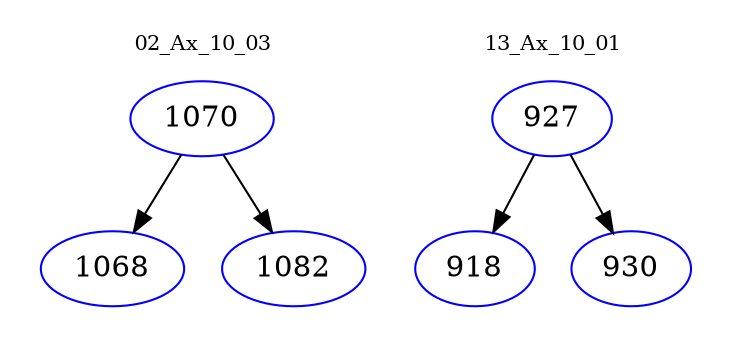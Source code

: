 digraph{
subgraph cluster_0 {
color = white
label = "02_Ax_10_03";
fontsize=10;
T0_1070 [label="1070", color="blue"]
T0_1070 -> T0_1068 [color="black"]
T0_1068 [label="1068", color="blue"]
T0_1070 -> T0_1082 [color="black"]
T0_1082 [label="1082", color="blue"]
}
subgraph cluster_1 {
color = white
label = "13_Ax_10_01";
fontsize=10;
T1_927 [label="927", color="blue"]
T1_927 -> T1_918 [color="black"]
T1_918 [label="918", color="blue"]
T1_927 -> T1_930 [color="black"]
T1_930 [label="930", color="blue"]
}
}
